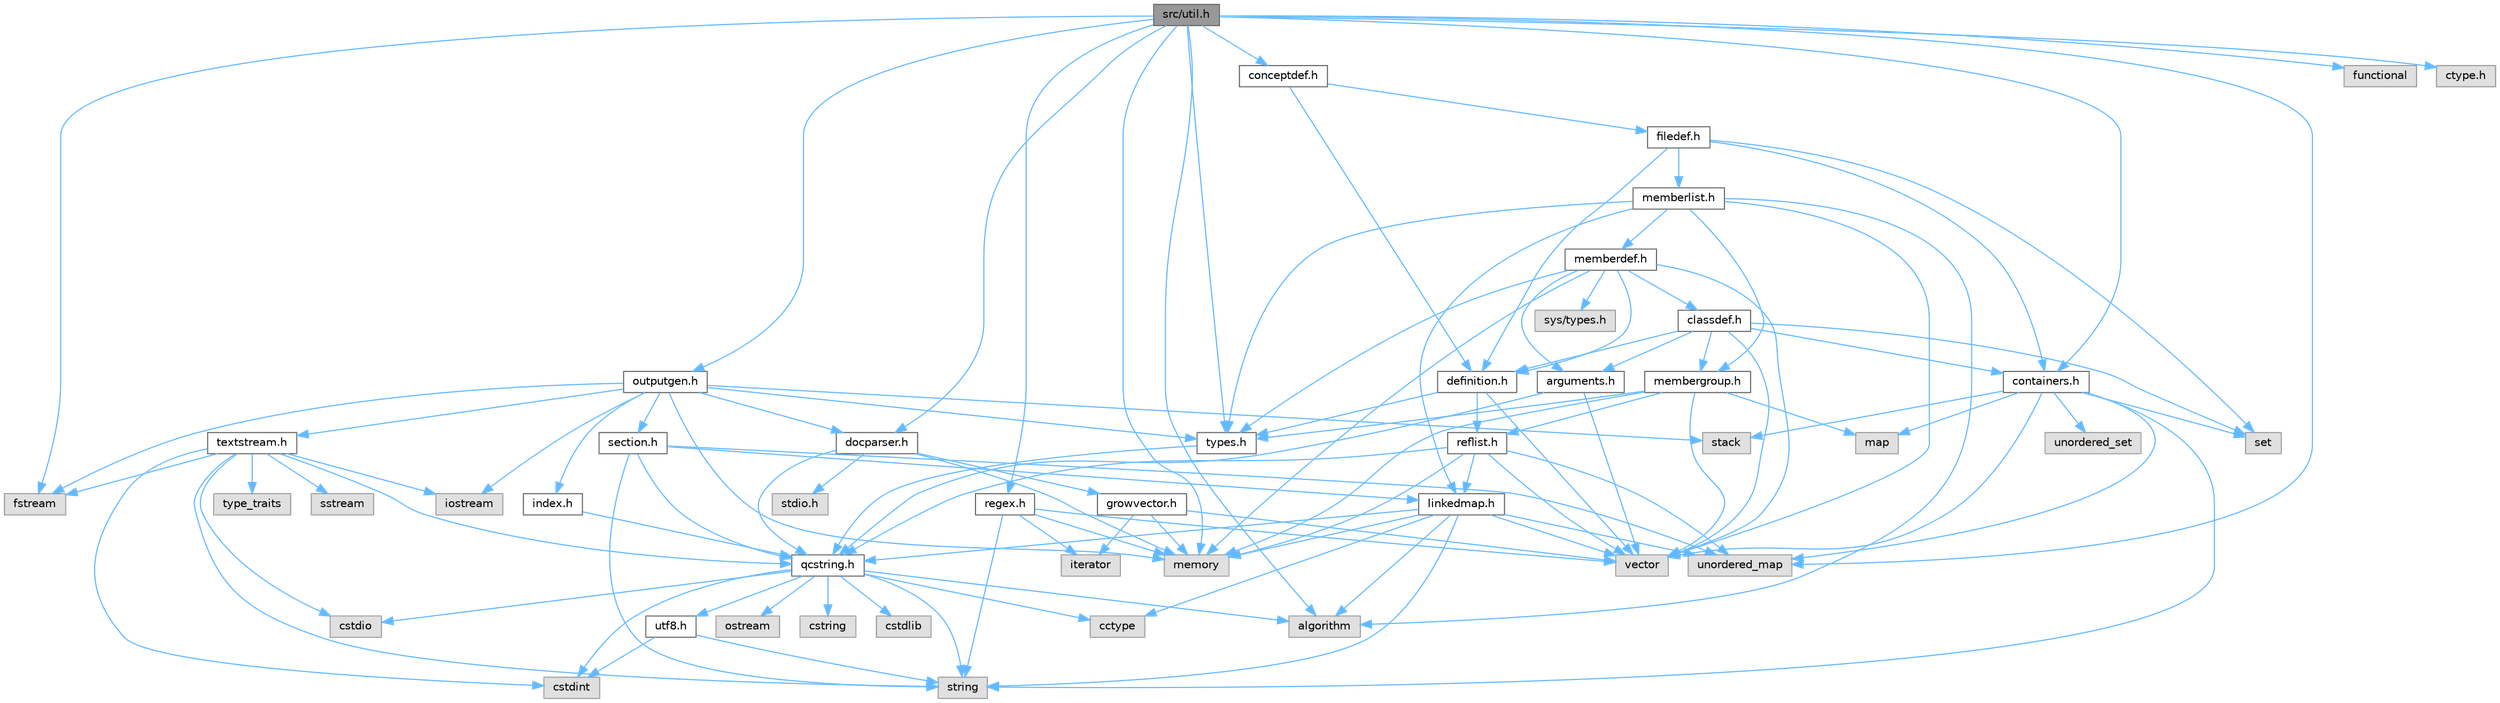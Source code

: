 digraph "src/util.h"
{
 // INTERACTIVE_SVG=YES
 // LATEX_PDF_SIZE
  bgcolor="transparent";
  edge [fontname=Helvetica,fontsize=10,labelfontname=Helvetica,labelfontsize=10];
  node [fontname=Helvetica,fontsize=10,shape=box,height=0.2,width=0.4];
  Node1 [label="src/util.h",height=0.2,width=0.4,color="gray40", fillcolor="grey60", style="filled", fontcolor="black",tooltip="A bunch of utility functions."];
  Node1 -> Node2 [color="steelblue1",style="solid"];
  Node2 [label="memory",height=0.2,width=0.4,color="grey60", fillcolor="#E0E0E0", style="filled",tooltip=" "];
  Node1 -> Node3 [color="steelblue1",style="solid"];
  Node3 [label="unordered_map",height=0.2,width=0.4,color="grey60", fillcolor="#E0E0E0", style="filled",tooltip=" "];
  Node1 -> Node4 [color="steelblue1",style="solid"];
  Node4 [label="algorithm",height=0.2,width=0.4,color="grey60", fillcolor="#E0E0E0", style="filled",tooltip=" "];
  Node1 -> Node5 [color="steelblue1",style="solid"];
  Node5 [label="functional",height=0.2,width=0.4,color="grey60", fillcolor="#E0E0E0", style="filled",tooltip=" "];
  Node1 -> Node6 [color="steelblue1",style="solid"];
  Node6 [label="fstream",height=0.2,width=0.4,color="grey60", fillcolor="#E0E0E0", style="filled",tooltip=" "];
  Node1 -> Node7 [color="steelblue1",style="solid"];
  Node7 [label="ctype.h",height=0.2,width=0.4,color="grey60", fillcolor="#E0E0E0", style="filled",tooltip=" "];
  Node1 -> Node8 [color="steelblue1",style="solid"];
  Node8 [label="types.h",height=0.2,width=0.4,color="grey40", fillcolor="white", style="filled",URL="$d9/d49/types_8h.html",tooltip="This file contains a number of basic enums and types."];
  Node8 -> Node9 [color="steelblue1",style="solid"];
  Node9 [label="qcstring.h",height=0.2,width=0.4,color="grey40", fillcolor="white", style="filled",URL="$d7/d5c/qcstring_8h.html",tooltip=" "];
  Node9 -> Node10 [color="steelblue1",style="solid"];
  Node10 [label="string",height=0.2,width=0.4,color="grey60", fillcolor="#E0E0E0", style="filled",tooltip=" "];
  Node9 -> Node4 [color="steelblue1",style="solid"];
  Node9 -> Node11 [color="steelblue1",style="solid"];
  Node11 [label="cctype",height=0.2,width=0.4,color="grey60", fillcolor="#E0E0E0", style="filled",tooltip=" "];
  Node9 -> Node12 [color="steelblue1",style="solid"];
  Node12 [label="cstring",height=0.2,width=0.4,color="grey60", fillcolor="#E0E0E0", style="filled",tooltip=" "];
  Node9 -> Node13 [color="steelblue1",style="solid"];
  Node13 [label="cstdio",height=0.2,width=0.4,color="grey60", fillcolor="#E0E0E0", style="filled",tooltip=" "];
  Node9 -> Node14 [color="steelblue1",style="solid"];
  Node14 [label="cstdlib",height=0.2,width=0.4,color="grey60", fillcolor="#E0E0E0", style="filled",tooltip=" "];
  Node9 -> Node15 [color="steelblue1",style="solid"];
  Node15 [label="cstdint",height=0.2,width=0.4,color="grey60", fillcolor="#E0E0E0", style="filled",tooltip=" "];
  Node9 -> Node16 [color="steelblue1",style="solid"];
  Node16 [label="ostream",height=0.2,width=0.4,color="grey60", fillcolor="#E0E0E0", style="filled",tooltip=" "];
  Node9 -> Node17 [color="steelblue1",style="solid"];
  Node17 [label="utf8.h",height=0.2,width=0.4,color="grey40", fillcolor="white", style="filled",URL="$db/d7c/utf8_8h.html",tooltip="Various UTF8 related helper functions."];
  Node17 -> Node15 [color="steelblue1",style="solid"];
  Node17 -> Node10 [color="steelblue1",style="solid"];
  Node1 -> Node18 [color="steelblue1",style="solid"];
  Node18 [label="docparser.h",height=0.2,width=0.4,color="grey40", fillcolor="white", style="filled",URL="$de/d9c/docparser_8h.html",tooltip=" "];
  Node18 -> Node19 [color="steelblue1",style="solid"];
  Node19 [label="stdio.h",height=0.2,width=0.4,color="grey60", fillcolor="#E0E0E0", style="filled",tooltip=" "];
  Node18 -> Node2 [color="steelblue1",style="solid"];
  Node18 -> Node9 [color="steelblue1",style="solid"];
  Node18 -> Node20 [color="steelblue1",style="solid"];
  Node20 [label="growvector.h",height=0.2,width=0.4,color="grey40", fillcolor="white", style="filled",URL="$d7/d50/growvector_8h.html",tooltip=" "];
  Node20 -> Node21 [color="steelblue1",style="solid"];
  Node21 [label="vector",height=0.2,width=0.4,color="grey60", fillcolor="#E0E0E0", style="filled",tooltip=" "];
  Node20 -> Node2 [color="steelblue1",style="solid"];
  Node20 -> Node22 [color="steelblue1",style="solid"];
  Node22 [label="iterator",height=0.2,width=0.4,color="grey60", fillcolor="#E0E0E0", style="filled",tooltip=" "];
  Node1 -> Node23 [color="steelblue1",style="solid"];
  Node23 [label="containers.h",height=0.2,width=0.4,color="grey40", fillcolor="white", style="filled",URL="$d5/d75/containers_8h.html",tooltip=" "];
  Node23 -> Node21 [color="steelblue1",style="solid"];
  Node23 -> Node10 [color="steelblue1",style="solid"];
  Node23 -> Node24 [color="steelblue1",style="solid"];
  Node24 [label="set",height=0.2,width=0.4,color="grey60", fillcolor="#E0E0E0", style="filled",tooltip=" "];
  Node23 -> Node25 [color="steelblue1",style="solid"];
  Node25 [label="map",height=0.2,width=0.4,color="grey60", fillcolor="#E0E0E0", style="filled",tooltip=" "];
  Node23 -> Node26 [color="steelblue1",style="solid"];
  Node26 [label="unordered_set",height=0.2,width=0.4,color="grey60", fillcolor="#E0E0E0", style="filled",tooltip=" "];
  Node23 -> Node3 [color="steelblue1",style="solid"];
  Node23 -> Node27 [color="steelblue1",style="solid"];
  Node27 [label="stack",height=0.2,width=0.4,color="grey60", fillcolor="#E0E0E0", style="filled",tooltip=" "];
  Node1 -> Node28 [color="steelblue1",style="solid"];
  Node28 [label="outputgen.h",height=0.2,width=0.4,color="grey40", fillcolor="white", style="filled",URL="$df/d06/outputgen_8h.html",tooltip=" "];
  Node28 -> Node2 [color="steelblue1",style="solid"];
  Node28 -> Node27 [color="steelblue1",style="solid"];
  Node28 -> Node29 [color="steelblue1",style="solid"];
  Node29 [label="iostream",height=0.2,width=0.4,color="grey60", fillcolor="#E0E0E0", style="filled",tooltip=" "];
  Node28 -> Node6 [color="steelblue1",style="solid"];
  Node28 -> Node8 [color="steelblue1",style="solid"];
  Node28 -> Node30 [color="steelblue1",style="solid"];
  Node30 [label="index.h",height=0.2,width=0.4,color="grey40", fillcolor="white", style="filled",URL="$d1/db5/index_8h.html",tooltip=" "];
  Node30 -> Node9 [color="steelblue1",style="solid"];
  Node28 -> Node31 [color="steelblue1",style="solid"];
  Node31 [label="section.h",height=0.2,width=0.4,color="grey40", fillcolor="white", style="filled",URL="$d1/d2a/section_8h.html",tooltip=" "];
  Node31 -> Node10 [color="steelblue1",style="solid"];
  Node31 -> Node3 [color="steelblue1",style="solid"];
  Node31 -> Node9 [color="steelblue1",style="solid"];
  Node31 -> Node32 [color="steelblue1",style="solid"];
  Node32 [label="linkedmap.h",height=0.2,width=0.4,color="grey40", fillcolor="white", style="filled",URL="$da/de1/linkedmap_8h.html",tooltip=" "];
  Node32 -> Node3 [color="steelblue1",style="solid"];
  Node32 -> Node21 [color="steelblue1",style="solid"];
  Node32 -> Node2 [color="steelblue1",style="solid"];
  Node32 -> Node10 [color="steelblue1",style="solid"];
  Node32 -> Node4 [color="steelblue1",style="solid"];
  Node32 -> Node11 [color="steelblue1",style="solid"];
  Node32 -> Node9 [color="steelblue1",style="solid"];
  Node28 -> Node33 [color="steelblue1",style="solid"];
  Node33 [label="textstream.h",height=0.2,width=0.4,color="grey40", fillcolor="white", style="filled",URL="$d4/d7d/textstream_8h.html",tooltip=" "];
  Node33 -> Node10 [color="steelblue1",style="solid"];
  Node33 -> Node29 [color="steelblue1",style="solid"];
  Node33 -> Node34 [color="steelblue1",style="solid"];
  Node34 [label="sstream",height=0.2,width=0.4,color="grey60", fillcolor="#E0E0E0", style="filled",tooltip=" "];
  Node33 -> Node15 [color="steelblue1",style="solid"];
  Node33 -> Node13 [color="steelblue1",style="solid"];
  Node33 -> Node6 [color="steelblue1",style="solid"];
  Node33 -> Node35 [color="steelblue1",style="solid"];
  Node35 [label="type_traits",height=0.2,width=0.4,color="grey60", fillcolor="#E0E0E0", style="filled",tooltip=" "];
  Node33 -> Node9 [color="steelblue1",style="solid"];
  Node28 -> Node18 [color="steelblue1",style="solid"];
  Node1 -> Node36 [color="steelblue1",style="solid"];
  Node36 [label="regex.h",height=0.2,width=0.4,color="grey40", fillcolor="white", style="filled",URL="$d1/d21/regex_8h.html",tooltip=" "];
  Node36 -> Node2 [color="steelblue1",style="solid"];
  Node36 -> Node10 [color="steelblue1",style="solid"];
  Node36 -> Node21 [color="steelblue1",style="solid"];
  Node36 -> Node22 [color="steelblue1",style="solid"];
  Node1 -> Node37 [color="steelblue1",style="solid"];
  Node37 [label="conceptdef.h",height=0.2,width=0.4,color="grey40", fillcolor="white", style="filled",URL="$da/df1/conceptdef_8h.html",tooltip=" "];
  Node37 -> Node38 [color="steelblue1",style="solid"];
  Node38 [label="definition.h",height=0.2,width=0.4,color="grey40", fillcolor="white", style="filled",URL="$df/da1/definition_8h.html",tooltip=" "];
  Node38 -> Node21 [color="steelblue1",style="solid"];
  Node38 -> Node8 [color="steelblue1",style="solid"];
  Node38 -> Node39 [color="steelblue1",style="solid"];
  Node39 [label="reflist.h",height=0.2,width=0.4,color="grey40", fillcolor="white", style="filled",URL="$d1/d02/reflist_8h.html",tooltip=" "];
  Node39 -> Node21 [color="steelblue1",style="solid"];
  Node39 -> Node3 [color="steelblue1",style="solid"];
  Node39 -> Node2 [color="steelblue1",style="solid"];
  Node39 -> Node9 [color="steelblue1",style="solid"];
  Node39 -> Node32 [color="steelblue1",style="solid"];
  Node37 -> Node40 [color="steelblue1",style="solid"];
  Node40 [label="filedef.h",height=0.2,width=0.4,color="grey40", fillcolor="white", style="filled",URL="$d4/d3a/filedef_8h.html",tooltip=" "];
  Node40 -> Node24 [color="steelblue1",style="solid"];
  Node40 -> Node38 [color="steelblue1",style="solid"];
  Node40 -> Node41 [color="steelblue1",style="solid"];
  Node41 [label="memberlist.h",height=0.2,width=0.4,color="grey40", fillcolor="white", style="filled",URL="$dd/d78/memberlist_8h.html",tooltip=" "];
  Node41 -> Node21 [color="steelblue1",style="solid"];
  Node41 -> Node4 [color="steelblue1",style="solid"];
  Node41 -> Node42 [color="steelblue1",style="solid"];
  Node42 [label="memberdef.h",height=0.2,width=0.4,color="grey40", fillcolor="white", style="filled",URL="$d4/d46/memberdef_8h.html",tooltip=" "];
  Node42 -> Node21 [color="steelblue1",style="solid"];
  Node42 -> Node2 [color="steelblue1",style="solid"];
  Node42 -> Node43 [color="steelblue1",style="solid"];
  Node43 [label="sys/types.h",height=0.2,width=0.4,color="grey60", fillcolor="#E0E0E0", style="filled",tooltip=" "];
  Node42 -> Node8 [color="steelblue1",style="solid"];
  Node42 -> Node38 [color="steelblue1",style="solid"];
  Node42 -> Node44 [color="steelblue1",style="solid"];
  Node44 [label="arguments.h",height=0.2,width=0.4,color="grey40", fillcolor="white", style="filled",URL="$df/d9b/arguments_8h.html",tooltip=" "];
  Node44 -> Node21 [color="steelblue1",style="solid"];
  Node44 -> Node9 [color="steelblue1",style="solid"];
  Node42 -> Node45 [color="steelblue1",style="solid"];
  Node45 [label="classdef.h",height=0.2,width=0.4,color="grey40", fillcolor="white", style="filled",URL="$d1/da6/classdef_8h.html",tooltip=" "];
  Node45 -> Node21 [color="steelblue1",style="solid"];
  Node45 -> Node24 [color="steelblue1",style="solid"];
  Node45 -> Node23 [color="steelblue1",style="solid"];
  Node45 -> Node38 [color="steelblue1",style="solid"];
  Node45 -> Node44 [color="steelblue1",style="solid"];
  Node45 -> Node46 [color="steelblue1",style="solid"];
  Node46 [label="membergroup.h",height=0.2,width=0.4,color="grey40", fillcolor="white", style="filled",URL="$d9/d11/membergroup_8h.html",tooltip=" "];
  Node46 -> Node21 [color="steelblue1",style="solid"];
  Node46 -> Node25 [color="steelblue1",style="solid"];
  Node46 -> Node2 [color="steelblue1",style="solid"];
  Node46 -> Node8 [color="steelblue1",style="solid"];
  Node46 -> Node39 [color="steelblue1",style="solid"];
  Node41 -> Node32 [color="steelblue1",style="solid"];
  Node41 -> Node8 [color="steelblue1",style="solid"];
  Node41 -> Node46 [color="steelblue1",style="solid"];
  Node40 -> Node23 [color="steelblue1",style="solid"];
}
